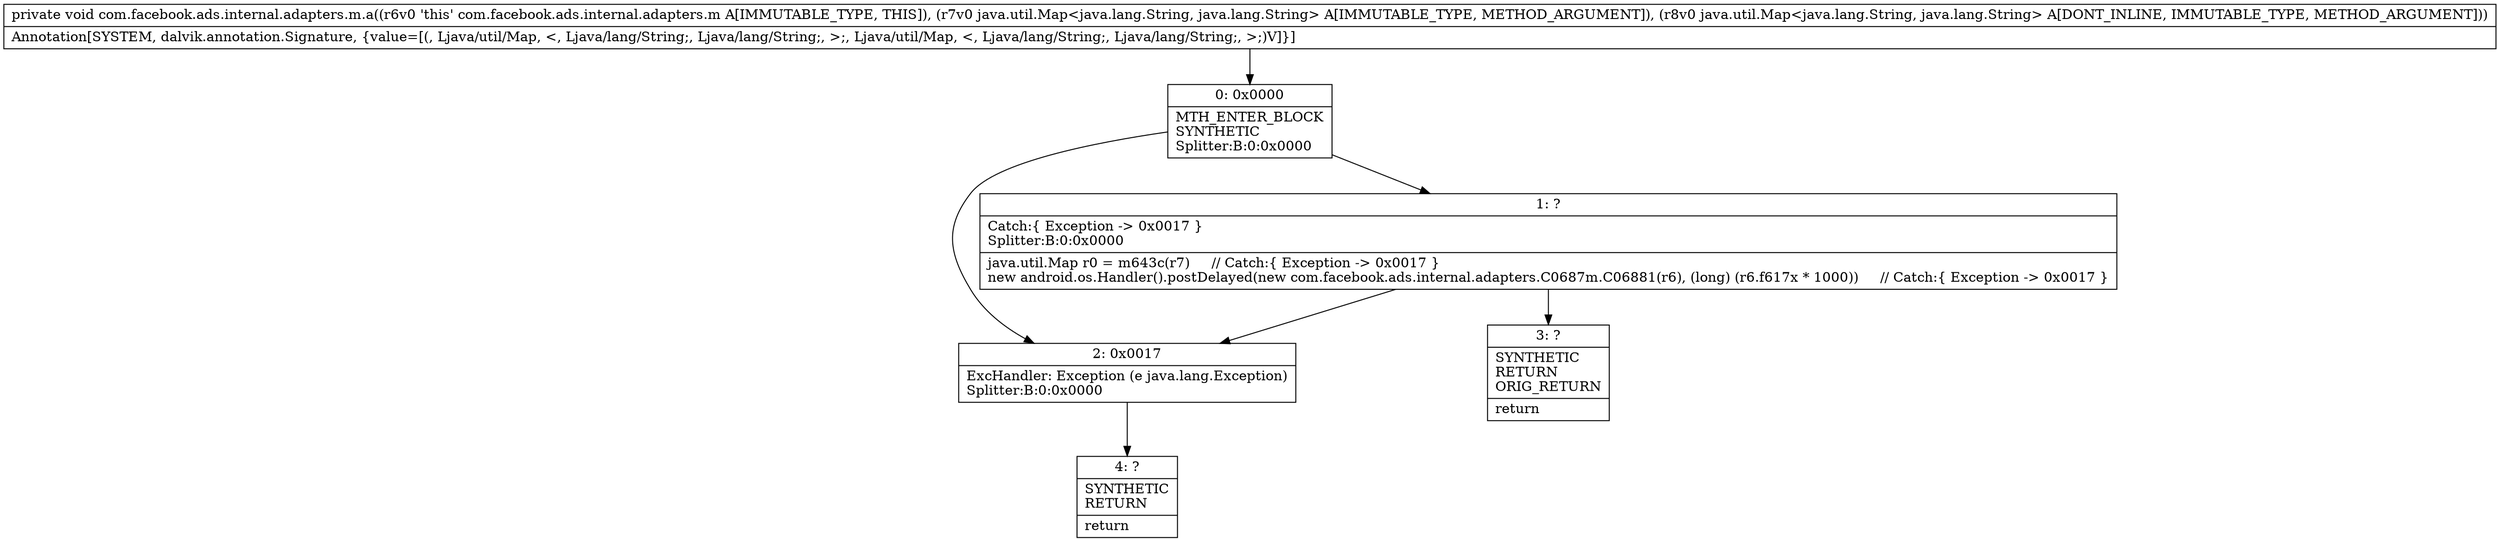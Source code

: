 digraph "CFG forcom.facebook.ads.internal.adapters.m.a(Ljava\/util\/Map;Ljava\/util\/Map;)V" {
Node_0 [shape=record,label="{0\:\ 0x0000|MTH_ENTER_BLOCK\lSYNTHETIC\lSplitter:B:0:0x0000\l}"];
Node_1 [shape=record,label="{1\:\ ?|Catch:\{ Exception \-\> 0x0017 \}\lSplitter:B:0:0x0000\l|java.util.Map r0 = m643c(r7)     \/\/ Catch:\{ Exception \-\> 0x0017 \}\lnew android.os.Handler().postDelayed(new com.facebook.ads.internal.adapters.C0687m.C06881(r6), (long) (r6.f617x * 1000))     \/\/ Catch:\{ Exception \-\> 0x0017 \}\l}"];
Node_2 [shape=record,label="{2\:\ 0x0017|ExcHandler: Exception (e java.lang.Exception)\lSplitter:B:0:0x0000\l}"];
Node_3 [shape=record,label="{3\:\ ?|SYNTHETIC\lRETURN\lORIG_RETURN\l|return\l}"];
Node_4 [shape=record,label="{4\:\ ?|SYNTHETIC\lRETURN\l|return\l}"];
MethodNode[shape=record,label="{private void com.facebook.ads.internal.adapters.m.a((r6v0 'this' com.facebook.ads.internal.adapters.m A[IMMUTABLE_TYPE, THIS]), (r7v0 java.util.Map\<java.lang.String, java.lang.String\> A[IMMUTABLE_TYPE, METHOD_ARGUMENT]), (r8v0 java.util.Map\<java.lang.String, java.lang.String\> A[DONT_INLINE, IMMUTABLE_TYPE, METHOD_ARGUMENT]))  | Annotation[SYSTEM, dalvik.annotation.Signature, \{value=[(, Ljava\/util\/Map, \<, Ljava\/lang\/String;, Ljava\/lang\/String;, \>;, Ljava\/util\/Map, \<, Ljava\/lang\/String;, Ljava\/lang\/String;, \>;)V]\}]\l}"];
MethodNode -> Node_0;
Node_0 -> Node_1;
Node_0 -> Node_2;
Node_1 -> Node_2;
Node_1 -> Node_3;
Node_2 -> Node_4;
}

